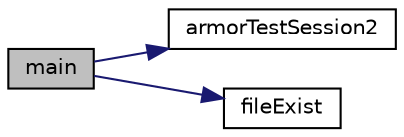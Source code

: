 digraph "main"
{
 // LATEX_PDF_SIZE
  edge [fontname="Helvetica",fontsize="10",labelfontname="Helvetica",labelfontsize="10"];
  node [fontname="Helvetica",fontsize="10",shape=record];
  rankdir="LR";
  Node1 [label="main",height=0.2,width=0.4,color="black", fillcolor="grey75", style="filled", fontcolor="black",tooltip=" "];
  Node1 -> Node2 [color="midnightblue",fontsize="10",style="solid",fontname="Helvetica"];
  Node2 [label="armorTestSession2",height=0.2,width=0.4,color="black", fillcolor="white", style="filled",URL="$a00155_a78703009283c736ea377ca3a343cbd58.html#a78703009283c736ea377ca3a343cbd58",tooltip=" "];
  Node1 -> Node3 [color="midnightblue",fontsize="10",style="solid",fontname="Helvetica"];
  Node3 [label="fileExist",height=0.2,width=0.4,color="black", fillcolor="white", style="filled",URL="$a00155_a425e0b3a1e6c60b7ed0330df24c67e66.html#a425e0b3a1e6c60b7ed0330df24c67e66",tooltip=" "];
}
